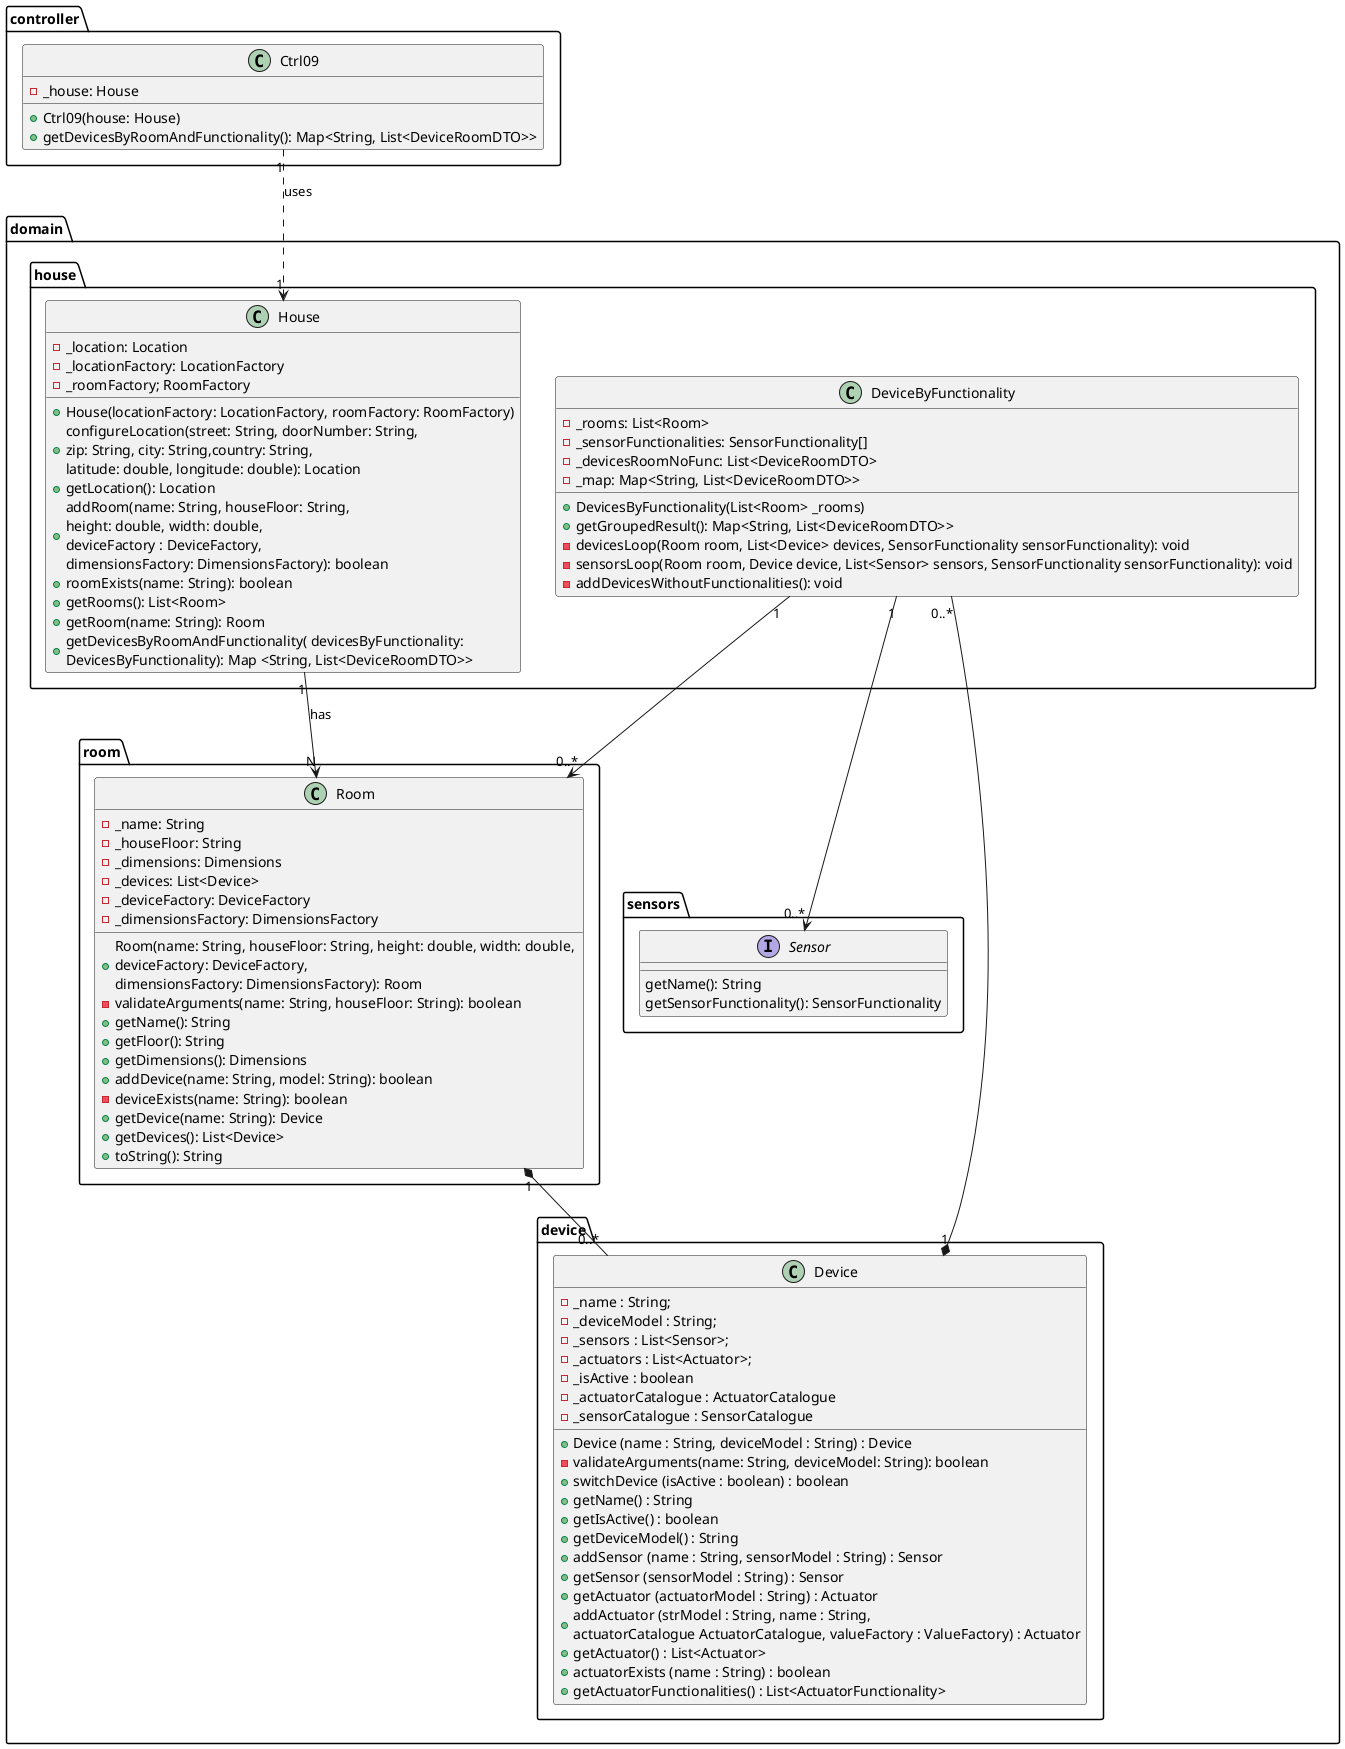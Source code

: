 @startuml
'https://plantuml.com/class-diagram
package domain{
package house{
class House {
    - _location: Location
    - _locationFactory: LocationFactory
    - _roomFactory; RoomFactory

    + House(locationFactory: LocationFactory, roomFactory: RoomFactory)
    + configureLocation(street: String, doorNumber: String, \nzip: String, city: String,country: String, \nlatitude: double, longitude: double): Location
    + getLocation(): Location
    + addRoom(name: String, houseFloor: String, \nheight: double, width: double, \ndeviceFactory : DeviceFactory, \ndimensionsFactory: DimensionsFactory): boolean
    + roomExists(name: String): boolean
    + getRooms(): List<Room>
    + getRoom(name: String): Room
    + getDevicesByRoomAndFunctionality( devicesByFunctionality:\nDevicesByFunctionality): Map <String, List<DeviceRoomDTO>>
}
class DeviceByFunctionality {
    - _rooms: List<Room>
    - _sensorFunctionalities: SensorFunctionality[]
    - _devicesRoomNoFunc: List<DeviceRoomDTO>
    - _map: Map<String, List<DeviceRoomDTO>>
    + DevicesByFunctionality(List<Room> _rooms)
    + getGroupedResult(): Map<String, List<DeviceRoomDTO>>
    - devicesLoop(Room room, List<Device> devices, SensorFunctionality sensorFunctionality): void
    - sensorsLoop(Room room, Device device, List<Sensor> sensors, SensorFunctionality sensorFunctionality): void
    - addDevicesWithoutFunctionalities(): void
    }
}
package room{
class Room {
    - _name: String
    - _houseFloor: String
    - _dimensions: Dimensions
    - _devices: List<Device>
    - _deviceFactory: DeviceFactory
    - _dimensionsFactory: DimensionsFactory
    + Room(name: String, houseFloor: String, height: double, width: double, \ndeviceFactory: DeviceFactory, \ndimensionsFactory: DimensionsFactory): Room
    - validateArguments(name: String, houseFloor: String): boolean
    + getName(): String
    + getFloor(): String
    + getDimensions(): Dimensions
    + addDevice(name: String, model: String): boolean
    - deviceExists(name: String): boolean
    + getDevice(name: String): Device
    + getDevices(): List<Device>
    + toString(): String
}
}
package device{
class Device {
- _name : String;
- _deviceModel : String;
- _sensors : List<Sensor>;
- _actuators : List<Actuator>;
- _isActive : boolean
- _actuatorCatalogue : ActuatorCatalogue
- _sensorCatalogue : SensorCatalogue
+ Device (name : String, deviceModel : String) : Device
- validateArguments(name: String, deviceModel: String): boolean
+ switchDevice (isActive : boolean) : boolean
+ getName() : String
+ getIsActive() : boolean
+ getDeviceModel() : String
+ addSensor (name : String, sensorModel : String) : Sensor
+ getSensor (sensorModel : String) : Sensor
+ getActuator (actuatorModel : String) : Actuator
+ addActuator (strModel : String, name : String, \nactuatorCatalogue ActuatorCatalogue, valueFactory : ValueFactory) : Actuator
+ getActuator() : List<Actuator>
+ actuatorExists (name : String) : boolean
+ getActuatorFunctionalities() : List<ActuatorFunctionality>
}
}
package sensors{
interface Sensor {
    getName(): String
    getSensorFunctionality(): SensorFunctionality
}
}
}
package controller{
class Ctrl09 {
- _house: House
+ Ctrl09(house: House)
+ getDevicesByRoomAndFunctionality(): Map<String, List<DeviceRoomDTO>>
}
}
Ctrl09 "1" ..down> "1" House : "uses"
House "1" --down> "N" Room : "has"
Room "1" *-down- "0..*" Device
Device "1" *-down- "0..*" DeviceByFunctionality
DeviceByFunctionality "1" --down> "0..*" Sensor
DeviceByFunctionality "1" -down-> "0..*" Room

@enduml